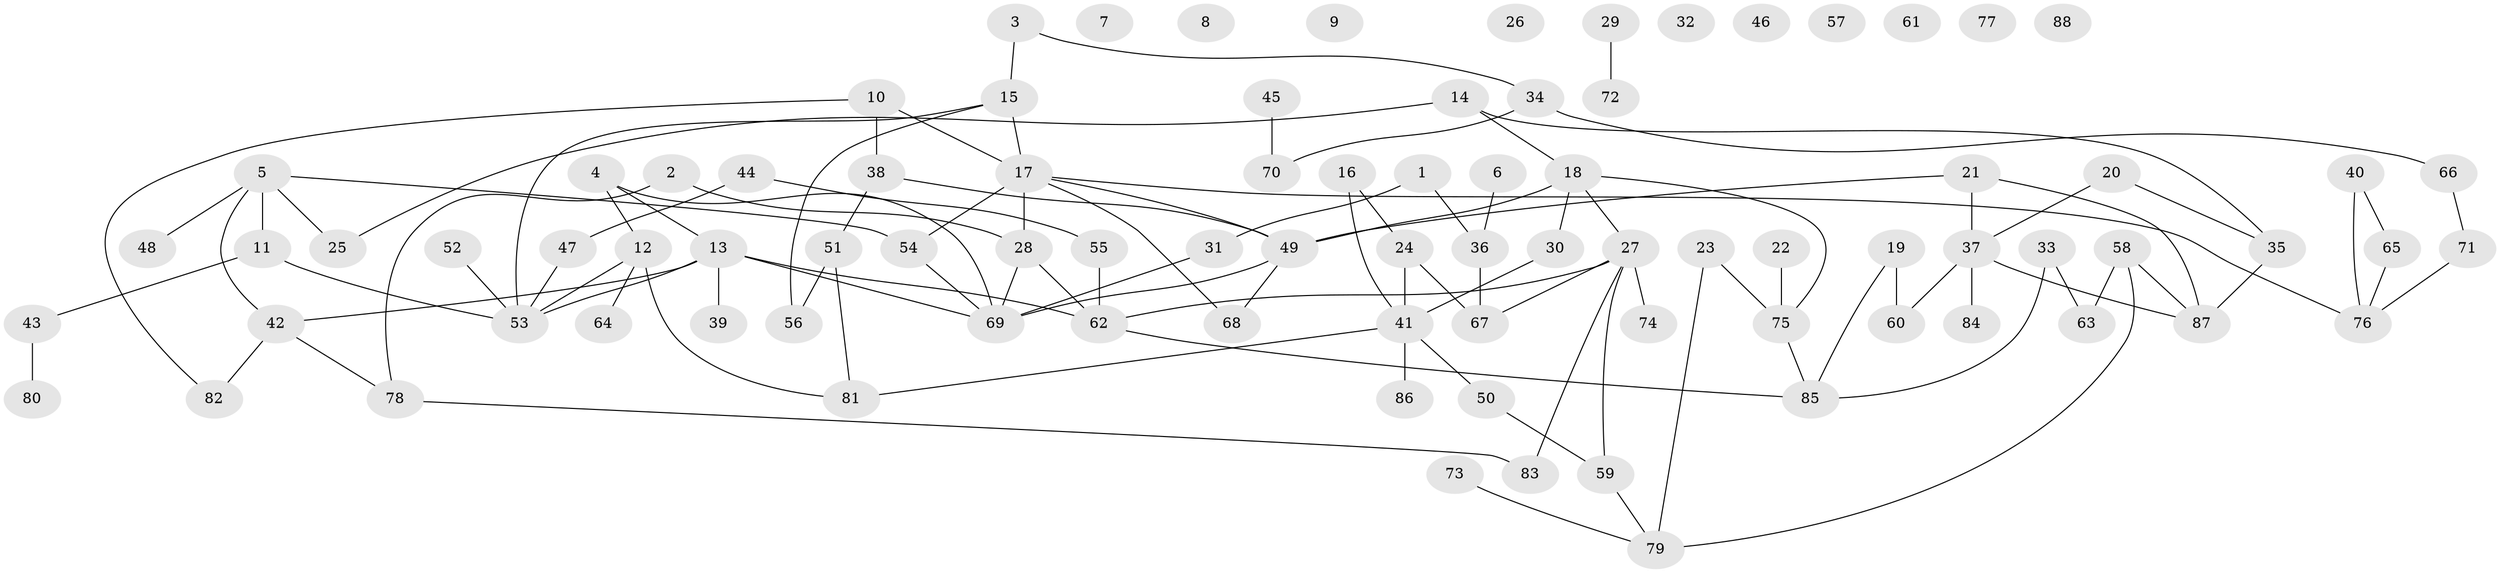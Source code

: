 // coarse degree distribution, {3: 0.21153846153846154, 1: 0.19230769230769232, 5: 0.1346153846153846, 8: 0.038461538461538464, 4: 0.07692307692307693, 2: 0.28846153846153844, 6: 0.057692307692307696}
// Generated by graph-tools (version 1.1) at 2025/48/03/04/25 22:48:28]
// undirected, 88 vertices, 109 edges
graph export_dot {
  node [color=gray90,style=filled];
  1;
  2;
  3;
  4;
  5;
  6;
  7;
  8;
  9;
  10;
  11;
  12;
  13;
  14;
  15;
  16;
  17;
  18;
  19;
  20;
  21;
  22;
  23;
  24;
  25;
  26;
  27;
  28;
  29;
  30;
  31;
  32;
  33;
  34;
  35;
  36;
  37;
  38;
  39;
  40;
  41;
  42;
  43;
  44;
  45;
  46;
  47;
  48;
  49;
  50;
  51;
  52;
  53;
  54;
  55;
  56;
  57;
  58;
  59;
  60;
  61;
  62;
  63;
  64;
  65;
  66;
  67;
  68;
  69;
  70;
  71;
  72;
  73;
  74;
  75;
  76;
  77;
  78;
  79;
  80;
  81;
  82;
  83;
  84;
  85;
  86;
  87;
  88;
  1 -- 31;
  1 -- 36;
  2 -- 28;
  2 -- 78;
  3 -- 15;
  3 -- 34;
  4 -- 12;
  4 -- 13;
  4 -- 69;
  5 -- 11;
  5 -- 25;
  5 -- 42;
  5 -- 48;
  5 -- 54;
  6 -- 36;
  10 -- 17;
  10 -- 38;
  10 -- 82;
  11 -- 43;
  11 -- 53;
  12 -- 53;
  12 -- 64;
  12 -- 81;
  13 -- 39;
  13 -- 42;
  13 -- 53;
  13 -- 62;
  13 -- 69;
  14 -- 18;
  14 -- 25;
  14 -- 35;
  15 -- 17;
  15 -- 53;
  15 -- 56;
  16 -- 24;
  16 -- 41;
  17 -- 28;
  17 -- 49;
  17 -- 54;
  17 -- 68;
  17 -- 76;
  18 -- 27;
  18 -- 30;
  18 -- 49;
  18 -- 75;
  19 -- 60;
  19 -- 85;
  20 -- 35;
  20 -- 37;
  21 -- 37;
  21 -- 49;
  21 -- 87;
  22 -- 75;
  23 -- 75;
  23 -- 79;
  24 -- 41;
  24 -- 67;
  27 -- 59;
  27 -- 62;
  27 -- 67;
  27 -- 74;
  27 -- 83;
  28 -- 62;
  28 -- 69;
  29 -- 72;
  30 -- 41;
  31 -- 69;
  33 -- 63;
  33 -- 85;
  34 -- 66;
  34 -- 70;
  35 -- 87;
  36 -- 67;
  37 -- 60;
  37 -- 84;
  37 -- 87;
  38 -- 49;
  38 -- 51;
  40 -- 65;
  40 -- 76;
  41 -- 50;
  41 -- 81;
  41 -- 86;
  42 -- 78;
  42 -- 82;
  43 -- 80;
  44 -- 47;
  44 -- 55;
  45 -- 70;
  47 -- 53;
  49 -- 68;
  49 -- 69;
  50 -- 59;
  51 -- 56;
  51 -- 81;
  52 -- 53;
  54 -- 69;
  55 -- 62;
  58 -- 63;
  58 -- 79;
  58 -- 87;
  59 -- 79;
  62 -- 85;
  65 -- 76;
  66 -- 71;
  71 -- 76;
  73 -- 79;
  75 -- 85;
  78 -- 83;
}
